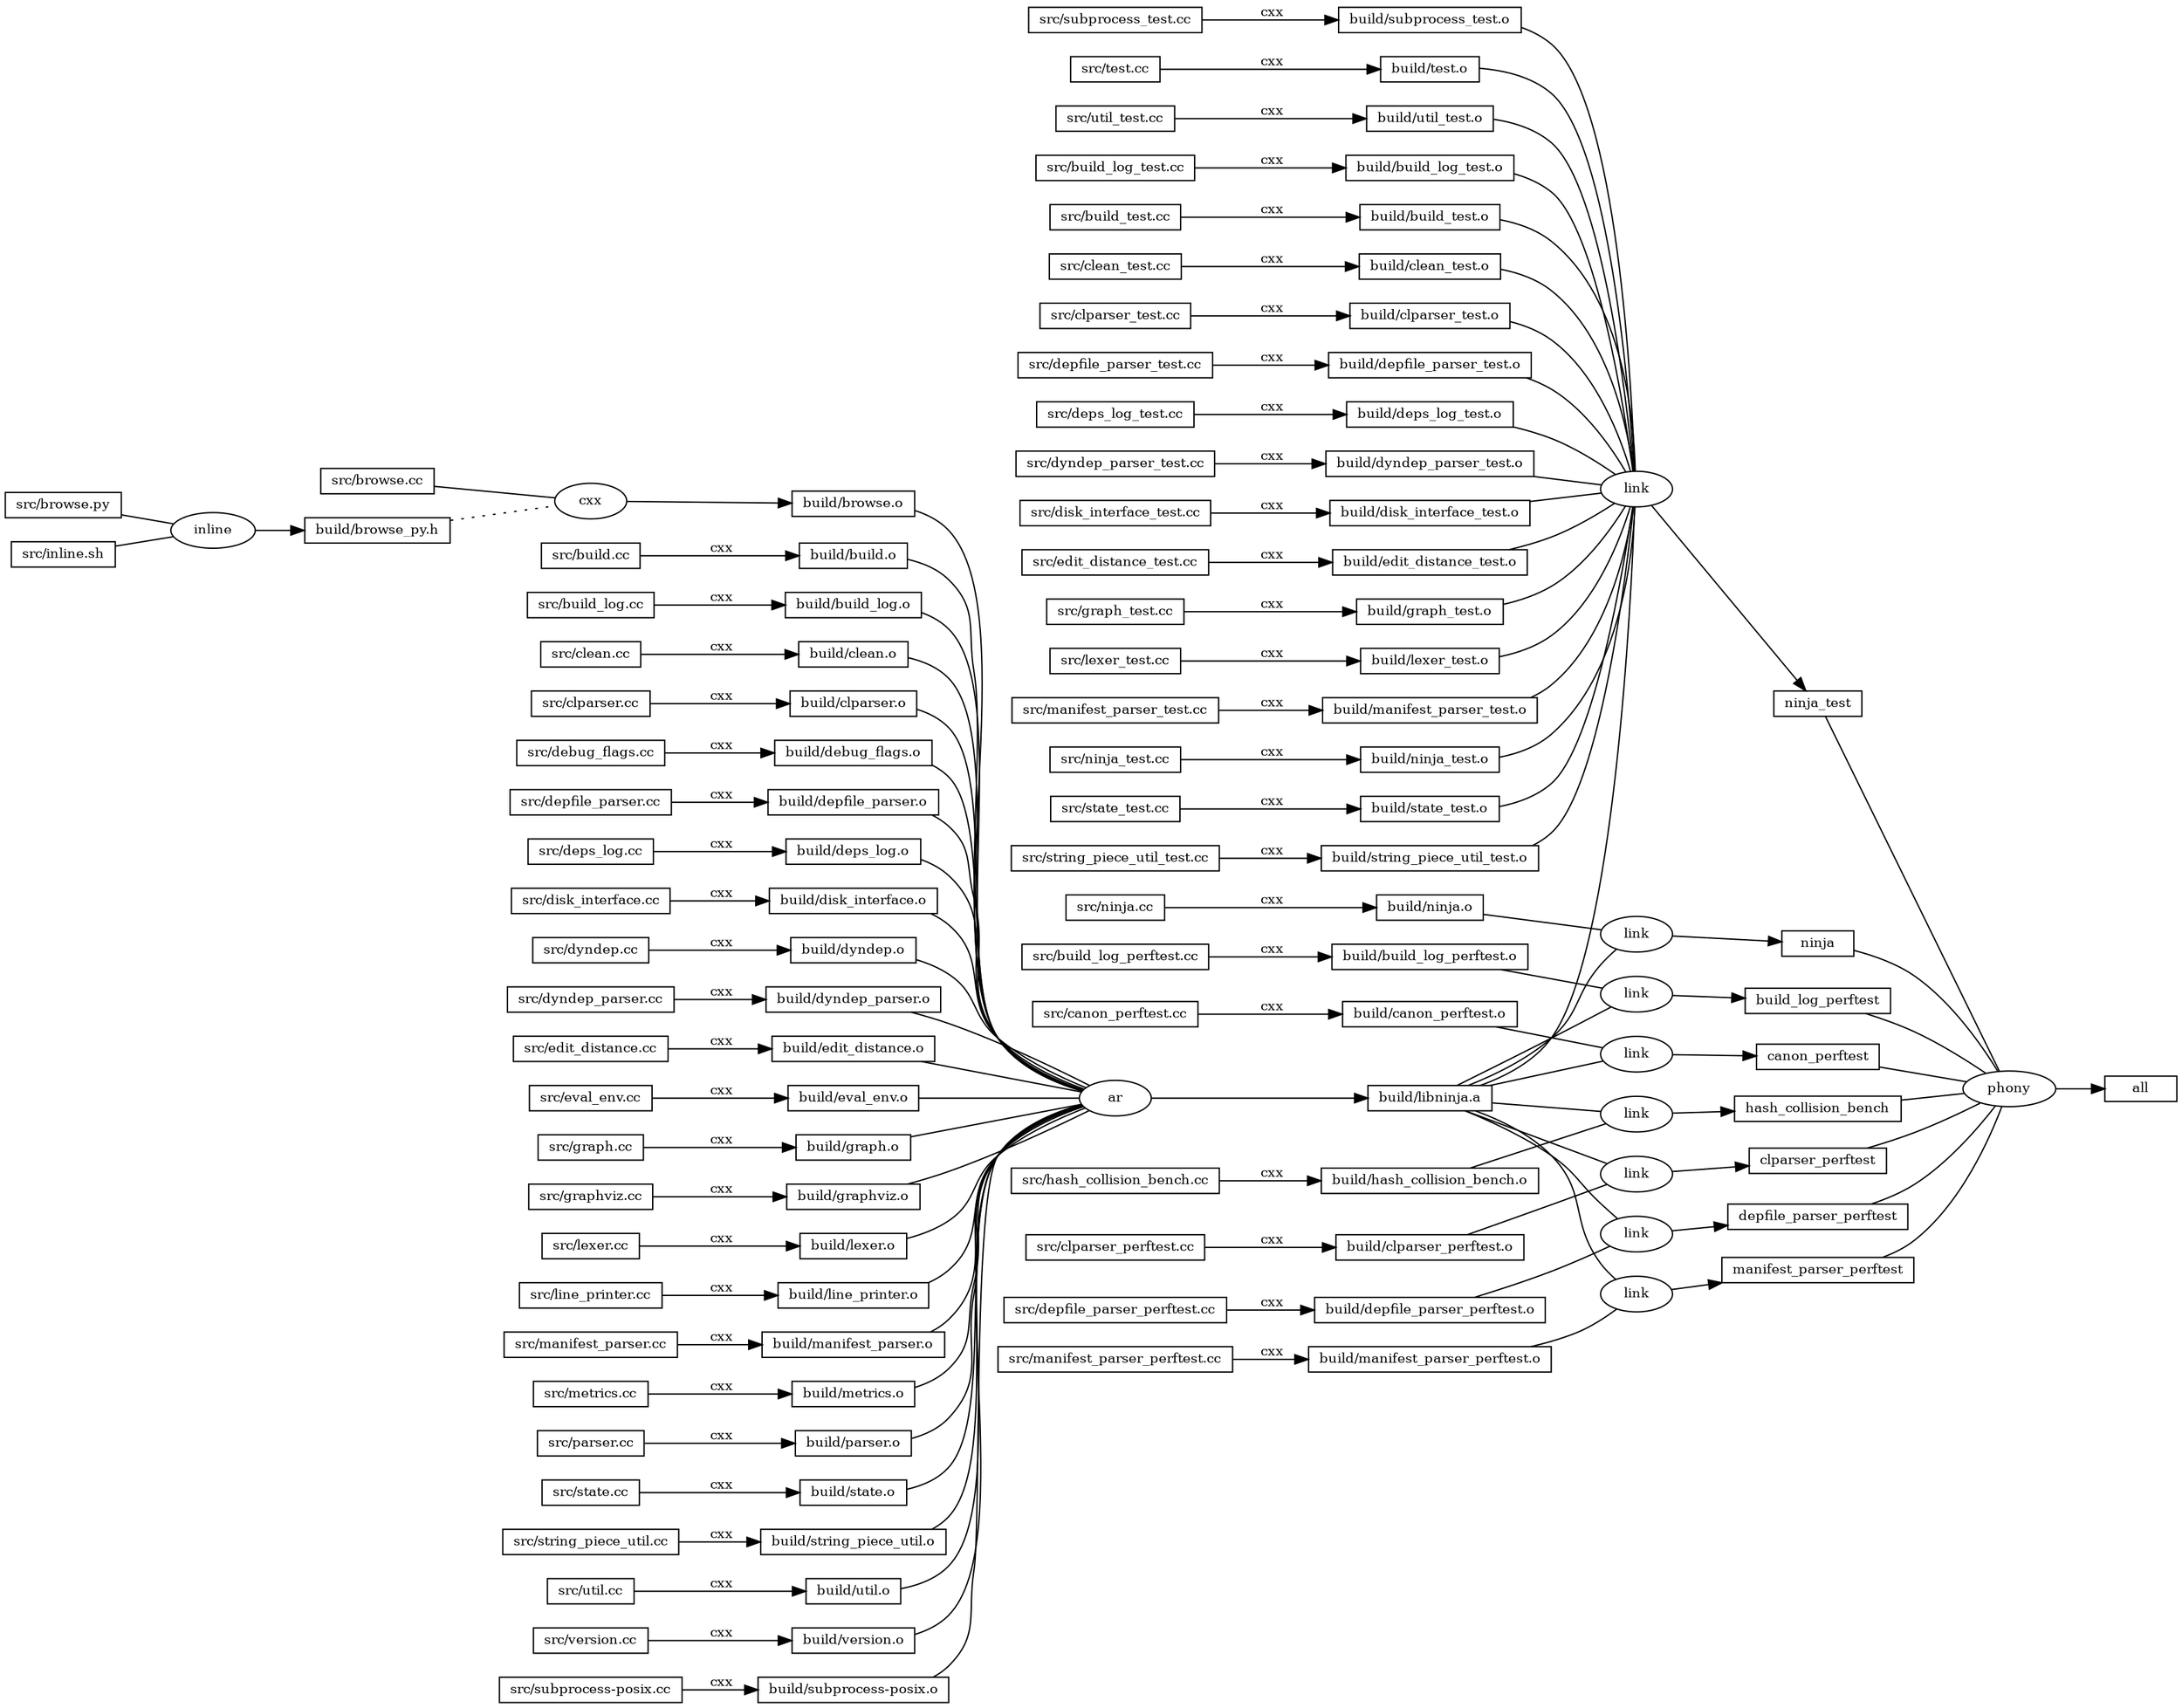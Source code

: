 digraph ninja {
rankdir="LR"
node [fontsize=10, shape=box, height=0.25]
edge [fontsize=10]
"0x7fe58d50f070" [label="all"]
"0x7fe58d50eeb0" [label="phony", shape=ellipse]
"0x7fe58d50eeb0" -> "0x7fe58d50f070"
"0x7fe58d5092d0" -> "0x7fe58d50eeb0" [arrowhead=none]
"0x7fe58d50b640" -> "0x7fe58d50eeb0" [arrowhead=none]
"0x7fe58d50bc10" -> "0x7fe58d50eeb0" [arrowhead=none]
"0x7fe58d508820" -> "0x7fe58d50eeb0" [arrowhead=none]
"0x7fe58d50c0a0" -> "0x7fe58d50eeb0" [arrowhead=none]
"0x7fe58d50c470" -> "0x7fe58d50eeb0" [arrowhead=none]
"0x7fe58d50c880" -> "0x7fe58d50eeb0" [arrowhead=none]
"0x7fe58d50cc10" -> "0x7fe58d50eeb0" [arrowhead=none]
"0x7fe58d5092d0" [label="ninja"]
"0x7fe58d509260" [label="link", shape=ellipse]
"0x7fe58d509260" -> "0x7fe58d5092d0"
"0x7fe58d508ef0" -> "0x7fe58d509260" [arrowhead=none]
"0x7fe58d508f80" -> "0x7fe58d509260" [arrowhead=none]
"0x7fe58d508ef0" [label="build/ninja.o"]
"0x7fe58d508c50" -> "0x7fe58d508ef0" [label=" cxx"]
"0x7fe58d508c50" [label="src/ninja.cc"]
"0x7fe58d508f80" [label="build/libninja.a"]
"0x7fe58d508e00" [label="ar", shape=ellipse]
"0x7fe58d508e00" -> "0x7fe58d508f80"
"0x7fe58d505cb0" -> "0x7fe58d508e00" [arrowhead=none]
"0x7fe58d505e40" -> "0x7fe58d508e00" [arrowhead=none]
"0x7fe58d506020" -> "0x7fe58d508e00" [arrowhead=none]
"0x7fe58d5061e0" -> "0x7fe58d508e00" [arrowhead=none]
"0x7fe58d5063d0" -> "0x7fe58d508e00" [arrowhead=none]
"0x7fe58d5065e0" -> "0x7fe58d508e00" [arrowhead=none]
"0x7fe58d5067a0" -> "0x7fe58d508e00" [arrowhead=none]
"0x7fe58d506a00" -> "0x7fe58d508e00" [arrowhead=none]
"0x7fe58d506b60" -> "0x7fe58d508e00" [arrowhead=none]
"0x7fe58d506d40" -> "0x7fe58d508e00" [arrowhead=none]
"0x7fe58d506ee0" -> "0x7fe58d508e00" [arrowhead=none]
"0x7fe58d507160" -> "0x7fe58d508e00" [arrowhead=none]
"0x7fe58d507320" -> "0x7fe58d508e00" [arrowhead=none]
"0x7fe58d5074e0" -> "0x7fe58d508e00" [arrowhead=none]
"0x7fe58d5076a0" -> "0x7fe58d508e00" [arrowhead=none]
"0x7fe58d507950" -> "0x7fe58d508e00" [arrowhead=none]
"0x7fe58d507ad0" -> "0x7fe58d508e00" [arrowhead=none]
"0x7fe58d507ce0" -> "0x7fe58d508e00" [arrowhead=none]
"0x7fe58d507ea0" -> "0x7fe58d508e00" [arrowhead=none]
"0x7fe58d508000" -> "0x7fe58d508e00" [arrowhead=none]
"0x7fe58d5081c0" -> "0x7fe58d508e00" [arrowhead=none]
"0x7fe58d508400" -> "0x7fe58d508e00" [arrowhead=none]
"0x7fe58d5085a0" -> "0x7fe58d508e00" [arrowhead=none]
"0x7fe58d507080" -> "0x7fe58d508e00" [arrowhead=none]
"0x7fe58d508b10" -> "0x7fe58d508e00" [arrowhead=none]
"0x7fe58d505cb0" [label="build/browse.o"]
"0x7fe58d505910" [label="cxx", shape=ellipse]
"0x7fe58d505910" -> "0x7fe58d505cb0"
"0x7fe58d505d10" -> "0x7fe58d505910" [arrowhead=none]
"0x7fe58d505a40" -> "0x7fe58d505910" [arrowhead=none style=dotted]
"0x7fe58d505d10" [label="src/browse.cc"]
"0x7fe58d505a40" [label="build/browse_py.h"]
"0x7fe58d5059d0" [label="inline", shape=ellipse]
"0x7fe58d5059d0" -> "0x7fe58d505a40"
"0x7fe58d505aa0" -> "0x7fe58d5059d0" [arrowhead=none]
"0x7fe58d505b40" -> "0x7fe58d5059d0" [arrowhead=none]
"0x7fe58d505aa0" [label="src/browse.py"]
"0x7fe58d505b40" [label="src/inline.sh"]
"0x7fe58d505e40" [label="build/build.o"]
"0x7fe58d505f00" -> "0x7fe58d505e40" [label=" cxx"]
"0x7fe58d505f00" [label="src/build.cc"]
"0x7fe58d506020" [label="build/build_log.o"]
"0x7fe58d5060c0" -> "0x7fe58d506020" [label=" cxx"]
"0x7fe58d5060c0" [label="src/build_log.cc"]
"0x7fe58d5061e0" [label="build/clean.o"]
"0x7fe58d506280" -> "0x7fe58d5061e0" [label=" cxx"]
"0x7fe58d506280" [label="src/clean.cc"]
"0x7fe58d5063d0" [label="build/clparser.o"]
"0x7fe58d505ea0" -> "0x7fe58d5063d0" [label=" cxx"]
"0x7fe58d505ea0" [label="src/clparser.cc"]
"0x7fe58d5065e0" [label="build/debug_flags.o"]
"0x7fe58d506680" -> "0x7fe58d5065e0" [label=" cxx"]
"0x7fe58d506680" [label="src/debug_flags.cc"]
"0x7fe58d5067a0" [label="build/depfile_parser.o"]
"0x7fe58d506870" -> "0x7fe58d5067a0" [label=" cxx"]
"0x7fe58d506870" [label="src/depfile_parser.cc"]
"0x7fe58d506a00" [label="build/deps_log.o"]
"0x7fe58d506a60" -> "0x7fe58d506a00" [label=" cxx"]
"0x7fe58d506a60" [label="src/deps_log.cc"]
"0x7fe58d506b60" [label="build/disk_interface.o"]
"0x7fe58d506c30" -> "0x7fe58d506b60" [label=" cxx"]
"0x7fe58d506c30" [label="src/disk_interface.cc"]
"0x7fe58d506d40" [label="build/dyndep.o"]
"0x7fe58d506dd0" -> "0x7fe58d506d40" [label=" cxx"]
"0x7fe58d506dd0" [label="src/dyndep.cc"]
"0x7fe58d506ee0" [label="build/dyndep_parser.o"]
"0x7fe58d5070f0" -> "0x7fe58d506ee0" [label=" cxx"]
"0x7fe58d5070f0" [label="src/dyndep_parser.cc"]
"0x7fe58d507160" [label="build/edit_distance.o"]
"0x7fe58d507200" -> "0x7fe58d507160" [label=" cxx"]
"0x7fe58d507200" [label="src/edit_distance.cc"]
"0x7fe58d507320" [label="build/eval_env.o"]
"0x7fe58d5073c0" -> "0x7fe58d507320" [label=" cxx"]
"0x7fe58d5073c0" [label="src/eval_env.cc"]
"0x7fe58d5074e0" [label="build/graph.o"]
"0x7fe58d507580" -> "0x7fe58d5074e0" [label=" cxx"]
"0x7fe58d507580" [label="src/graph.cc"]
"0x7fe58d5076a0" [label="build/graphviz.o"]
"0x7fe58d507740" -> "0x7fe58d5076a0" [label=" cxx"]
"0x7fe58d507740" [label="src/graphviz.cc"]
"0x7fe58d507950" [label="build/lexer.o"]
"0x7fe58d5079c0" -> "0x7fe58d507950" [label=" cxx"]
"0x7fe58d5079c0" [label="src/lexer.cc"]
"0x7fe58d507ad0" [label="build/line_printer.o"]
"0x7fe58d507b40" -> "0x7fe58d507ad0" [label=" cxx"]
"0x7fe58d507b40" [label="src/line_printer.cc"]
"0x7fe58d507ce0" [label="build/manifest_parser.o"]
"0x7fe58d507d60" -> "0x7fe58d507ce0" [label=" cxx"]
"0x7fe58d507d60" [label="src/manifest_parser.cc"]
"0x7fe58d507ea0" [label="build/metrics.o"]
"0x7fe58d507f00" -> "0x7fe58d507ea0" [label=" cxx"]
"0x7fe58d507f00" [label="src/metrics.cc"]
"0x7fe58d508000" [label="build/parser.o"]
"0x7fe58d5080a0" -> "0x7fe58d508000" [label=" cxx"]
"0x7fe58d5080a0" [label="src/parser.cc"]
"0x7fe58d5081c0" [label="build/state.o"]
"0x7fe58d508260" -> "0x7fe58d5081c0" [label=" cxx"]
"0x7fe58d508260" [label="src/state.cc"]
"0x7fe58d508400" [label="build/string_piece_util.o"]
"0x7fe58d508480" -> "0x7fe58d508400" [label=" cxx"]
"0x7fe58d508480" [label="src/string_piece_util.cc"]
"0x7fe58d5085a0" [label="build/util.o"]
"0x7fe58d506f70" -> "0x7fe58d5085a0" [label=" cxx"]
"0x7fe58d506f70" [label="src/util.cc"]
"0x7fe58d507080" [label="build/version.o"]
"0x7fe58d508970" -> "0x7fe58d507080" [label=" cxx"]
"0x7fe58d508970" [label="src/version.cc"]
"0x7fe58d508b10" [label="build/subprocess-posix.o"]
"0x7fe58d508b90" -> "0x7fe58d508b10" [label=" cxx"]
"0x7fe58d508b90" [label="src/subprocess-posix.cc"]
"0x7fe58d50b640" [label="ninja_test"]
"0x7fe58d50b5c0" [label="link", shape=ellipse]
"0x7fe58d50b5c0" -> "0x7fe58d50b640"
"0x7fe58d5093e0" -> "0x7fe58d50b5c0" [arrowhead=none]
"0x7fe58d509570" -> "0x7fe58d50b5c0" [arrowhead=none]
"0x7fe58d509710" -> "0x7fe58d50b5c0" [arrowhead=none]
"0x7fe58d507850" -> "0x7fe58d50b5c0" [arrowhead=none]
"0x7fe58d509c10" -> "0x7fe58d50b5c0" [arrowhead=none]
"0x7fe58d509df0" -> "0x7fe58d50b5c0" [arrowhead=none]
"0x7fe58d509fe0" -> "0x7fe58d50b5c0" [arrowhead=none]
"0x7fe58d50a1b0" -> "0x7fe58d50b5c0" [arrowhead=none]
"0x7fe58d50a3b0" -> "0x7fe58d50b5c0" [arrowhead=none]
"0x7fe58d50a5b0" -> "0x7fe58d50b5c0" [arrowhead=none]
"0x7fe58d50a710" -> "0x7fe58d50b5c0" [arrowhead=none]
"0x7fe58d50a970" -> "0x7fe58d50b5c0" [arrowhead=none]
"0x7fe58d50ab10" -> "0x7fe58d50b5c0" [arrowhead=none]
"0x7fe58d50ac90" -> "0x7fe58d50b5c0" [arrowhead=none]
"0x7fe58d50aef0" -> "0x7fe58d50b5c0" [arrowhead=none]
"0x7fe58d50b0d0" -> "0x7fe58d50b5c0" [arrowhead=none]
"0x7fe58d50b290" -> "0x7fe58d50b5c0" [arrowhead=none]
"0x7fe58d50b3f0" -> "0x7fe58d50b5c0" [arrowhead=none]
"0x7fe58d508f80" -> "0x7fe58d50b5c0" [arrowhead=none]
"0x7fe58d5093e0" [label="build/build_log_test.o"]
"0x7fe58d509470" -> "0x7fe58d5093e0" [label=" cxx"]
"0x7fe58d509470" [label="src/build_log_test.cc"]
"0x7fe58d509570" [label="build/build_test.o"]
"0x7fe58d509600" -> "0x7fe58d509570" [label=" cxx"]
"0x7fe58d509600" [label="src/build_test.cc"]
"0x7fe58d509710" [label="build/clean_test.o"]
"0x7fe58d5097b0" -> "0x7fe58d509710" [label=" cxx"]
"0x7fe58d5097b0" [label="src/clean_test.cc"]
"0x7fe58d507850" [label="build/clparser_test.o"]
"0x7fe58d5078f0" -> "0x7fe58d507850" [label=" cxx"]
"0x7fe58d5078f0" [label="src/clparser_test.cc"]
"0x7fe58d509c10" [label="build/depfile_parser_test.o"]
"0x7fe58d509c90" -> "0x7fe58d509c10" [label=" cxx"]
"0x7fe58d509c90" [label="src/depfile_parser_test.cc"]
"0x7fe58d509df0" [label="build/deps_log_test.o"]
"0x7fe58d509e50" -> "0x7fe58d509df0" [label=" cxx"]
"0x7fe58d509e50" [label="src/deps_log_test.cc"]
"0x7fe58d509fe0" [label="build/dyndep_parser_test.o"]
"0x7fe58d50a040" -> "0x7fe58d509fe0" [label=" cxx"]
"0x7fe58d50a040" [label="src/dyndep_parser_test.cc"]
"0x7fe58d50a1b0" [label="build/disk_interface_test.o"]
"0x7fe58d50a250" -> "0x7fe58d50a1b0" [label=" cxx"]
"0x7fe58d50a250" [label="src/disk_interface_test.cc"]
"0x7fe58d50a3b0" [label="build/edit_distance_test.o"]
"0x7fe58d50a450" -> "0x7fe58d50a3b0" [label=" cxx"]
"0x7fe58d50a450" [label="src/edit_distance_test.cc"]
"0x7fe58d50a5b0" [label="build/graph_test.o"]
"0x7fe58d50a610" -> "0x7fe58d50a5b0" [label=" cxx"]
"0x7fe58d50a610" [label="src/graph_test.cc"]
"0x7fe58d50a710" [label="build/lexer_test.o"]
"0x7fe58d50a7b0" -> "0x7fe58d50a710" [label=" cxx"]
"0x7fe58d50a7b0" [label="src/lexer_test.cc"]
"0x7fe58d50a970" [label="build/manifest_parser_test.o"]
"0x7fe58d50a9f0" -> "0x7fe58d50a970" [label=" cxx"]
"0x7fe58d50a9f0" [label="src/manifest_parser_test.cc"]
"0x7fe58d50ab10" [label="build/ninja_test.o"]
"0x7fe58d50ab70" -> "0x7fe58d50ab10" [label=" cxx"]
"0x7fe58d50ab70" [label="src/ninja_test.cc"]
"0x7fe58d50ac90" [label="build/state_test.o"]
"0x7fe58d50ad30" -> "0x7fe58d50ac90" [label=" cxx"]
"0x7fe58d50ad30" [label="src/state_test.cc"]
"0x7fe58d50aef0" [label="build/string_piece_util_test.o"]
"0x7fe58d50af70" -> "0x7fe58d50aef0" [label=" cxx"]
"0x7fe58d50af70" [label="src/string_piece_util_test.cc"]
"0x7fe58d50b0d0" [label="build/subprocess_test.o"]
"0x7fe58d50b150" -> "0x7fe58d50b0d0" [label=" cxx"]
"0x7fe58d50b150" [label="src/subprocess_test.cc"]
"0x7fe58d50b290" [label="build/test.o"]
"0x7fe58d50b2f0" -> "0x7fe58d50b290" [label=" cxx"]
"0x7fe58d50b2f0" [label="src/test.cc"]
"0x7fe58d50b3f0" [label="build/util_test.o"]
"0x7fe58d50b490" -> "0x7fe58d50b3f0" [label=" cxx"]
"0x7fe58d50b490" [label="src/util_test.cc"]
"0x7fe58d50bc10" [label="build_log_perftest"]
"0x7fe58d50bba0" [label="link", shape=ellipse]
"0x7fe58d50bba0" -> "0x7fe58d50bc10"
"0x7fe58d50b990" -> "0x7fe58d50bba0" [arrowhead=none]
"0x7fe58d508f80" -> "0x7fe58d50bba0" [arrowhead=none]
"0x7fe58d50b990" [label="build/build_log_perftest.o"]
"0x7fe58d50ba20" -> "0x7fe58d50b990" [label=" cxx"]
"0x7fe58d50ba20" [label="src/build_log_perftest.cc"]
"0x7fe58d508820" [label="canon_perftest"]
"0x7fe58d5087b0" [label="link", shape=ellipse]
"0x7fe58d5087b0" -> "0x7fe58d508820"
"0x7fe58d50bd20" -> "0x7fe58d5087b0" [arrowhead=none]
"0x7fe58d508f80" -> "0x7fe58d5087b0" [arrowhead=none]
"0x7fe58d50bd20" [label="build/canon_perftest.o"]
"0x7fe58d508660" -> "0x7fe58d50bd20" [label=" cxx"]
"0x7fe58d508660" [label="src/canon_perftest.cc"]
"0x7fe58d50c0a0" [label="depfile_parser_perftest"]
"0x7fe58d50c030" [label="link", shape=ellipse]
"0x7fe58d50c030" -> "0x7fe58d50c0a0"
"0x7fe58d50bdf0" -> "0x7fe58d50c030" [arrowhead=none]
"0x7fe58d508f80" -> "0x7fe58d50c030" [arrowhead=none]
"0x7fe58d50bdf0" [label="build/depfile_parser_perftest.o"]
"0x7fe58d50be70" -> "0x7fe58d50bdf0" [label=" cxx"]
"0x7fe58d50be70" [label="src/depfile_parser_perftest.cc"]
"0x7fe58d50c470" [label="hash_collision_bench"]
"0x7fe58d50c400" [label="link", shape=ellipse]
"0x7fe58d50c400" -> "0x7fe58d50c470"
"0x7fe58d50c270" -> "0x7fe58d50c400" [arrowhead=none]
"0x7fe58d508f80" -> "0x7fe58d50c400" [arrowhead=none]
"0x7fe58d50c270" [label="build/hash_collision_bench.o"]
"0x7fe58d50c2d0" -> "0x7fe58d50c270" [label=" cxx"]
"0x7fe58d50c2d0" [label="src/hash_collision_bench.cc"]
"0x7fe58d50c880" [label="manifest_parser_perftest"]
"0x7fe58d50c810" [label="link", shape=ellipse]
"0x7fe58d50c810" -> "0x7fe58d50c880"
"0x7fe58d50c5e0" -> "0x7fe58d50c810" [arrowhead=none]
"0x7fe58d508f80" -> "0x7fe58d50c810" [arrowhead=none]
"0x7fe58d50c5e0" [label="build/manifest_parser_perftest.o"]
"0x7fe58d50c670" -> "0x7fe58d50c5e0" [label=" cxx"]
"0x7fe58d50c670" [label="src/manifest_parser_perftest.cc"]
"0x7fe58d50cc10" [label="clparser_perftest"]
"0x7fe58d50cba0" [label="link", shape=ellipse]
"0x7fe58d50cba0" -> "0x7fe58d50cc10"
"0x7fe58d50c9c0" -> "0x7fe58d50cba0" [arrowhead=none]
"0x7fe58d508f80" -> "0x7fe58d50cba0" [arrowhead=none]
"0x7fe58d50c9c0" [label="build/clparser_perftest.o"]
"0x7fe58d50ca20" -> "0x7fe58d50c9c0" [label=" cxx"]
"0x7fe58d50ca20" [label="src/clparser_perftest.cc"]
}
